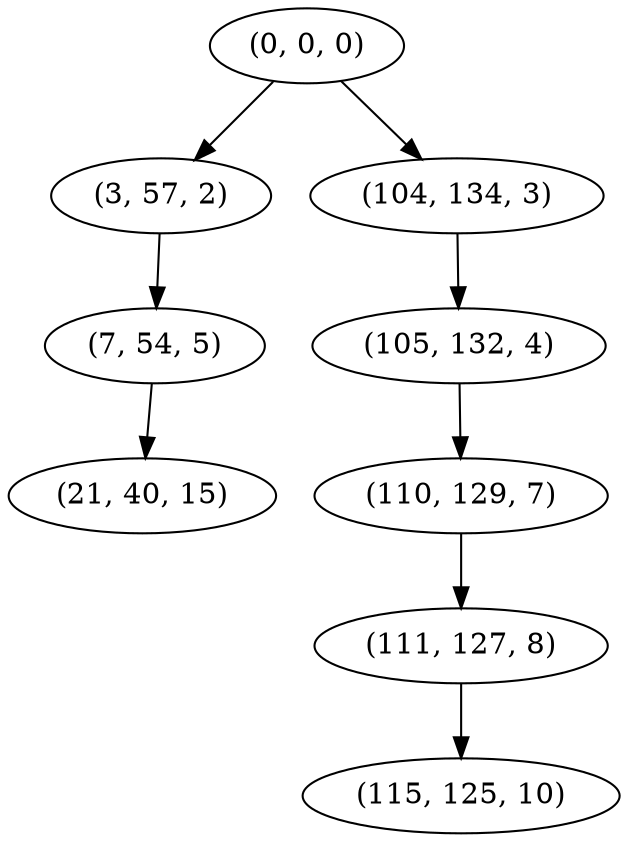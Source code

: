 digraph tree {
    "(0, 0, 0)";
    "(3, 57, 2)";
    "(7, 54, 5)";
    "(21, 40, 15)";
    "(104, 134, 3)";
    "(105, 132, 4)";
    "(110, 129, 7)";
    "(111, 127, 8)";
    "(115, 125, 10)";
    "(0, 0, 0)" -> "(3, 57, 2)";
    "(0, 0, 0)" -> "(104, 134, 3)";
    "(3, 57, 2)" -> "(7, 54, 5)";
    "(7, 54, 5)" -> "(21, 40, 15)";
    "(104, 134, 3)" -> "(105, 132, 4)";
    "(105, 132, 4)" -> "(110, 129, 7)";
    "(110, 129, 7)" -> "(111, 127, 8)";
    "(111, 127, 8)" -> "(115, 125, 10)";
}
